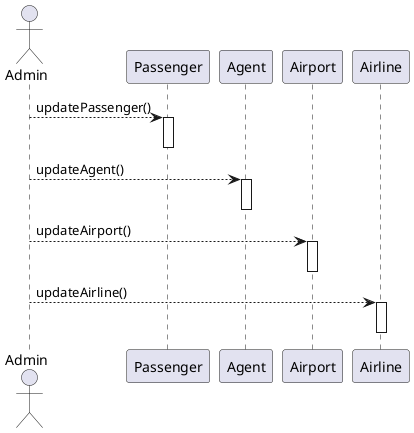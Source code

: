@startuml AdminUpdate

Actor Admin

Admin --> Passenger : updatePassenger()
activate Passenger
deactivate
Admin --> Agent : updateAgent()
activate Agent
deactivate
Admin --> Airport : updateAirport()
activate Airport
deactivate
Admin --> Airline : updateAirline()
activate Airline
deactivate

@enduml